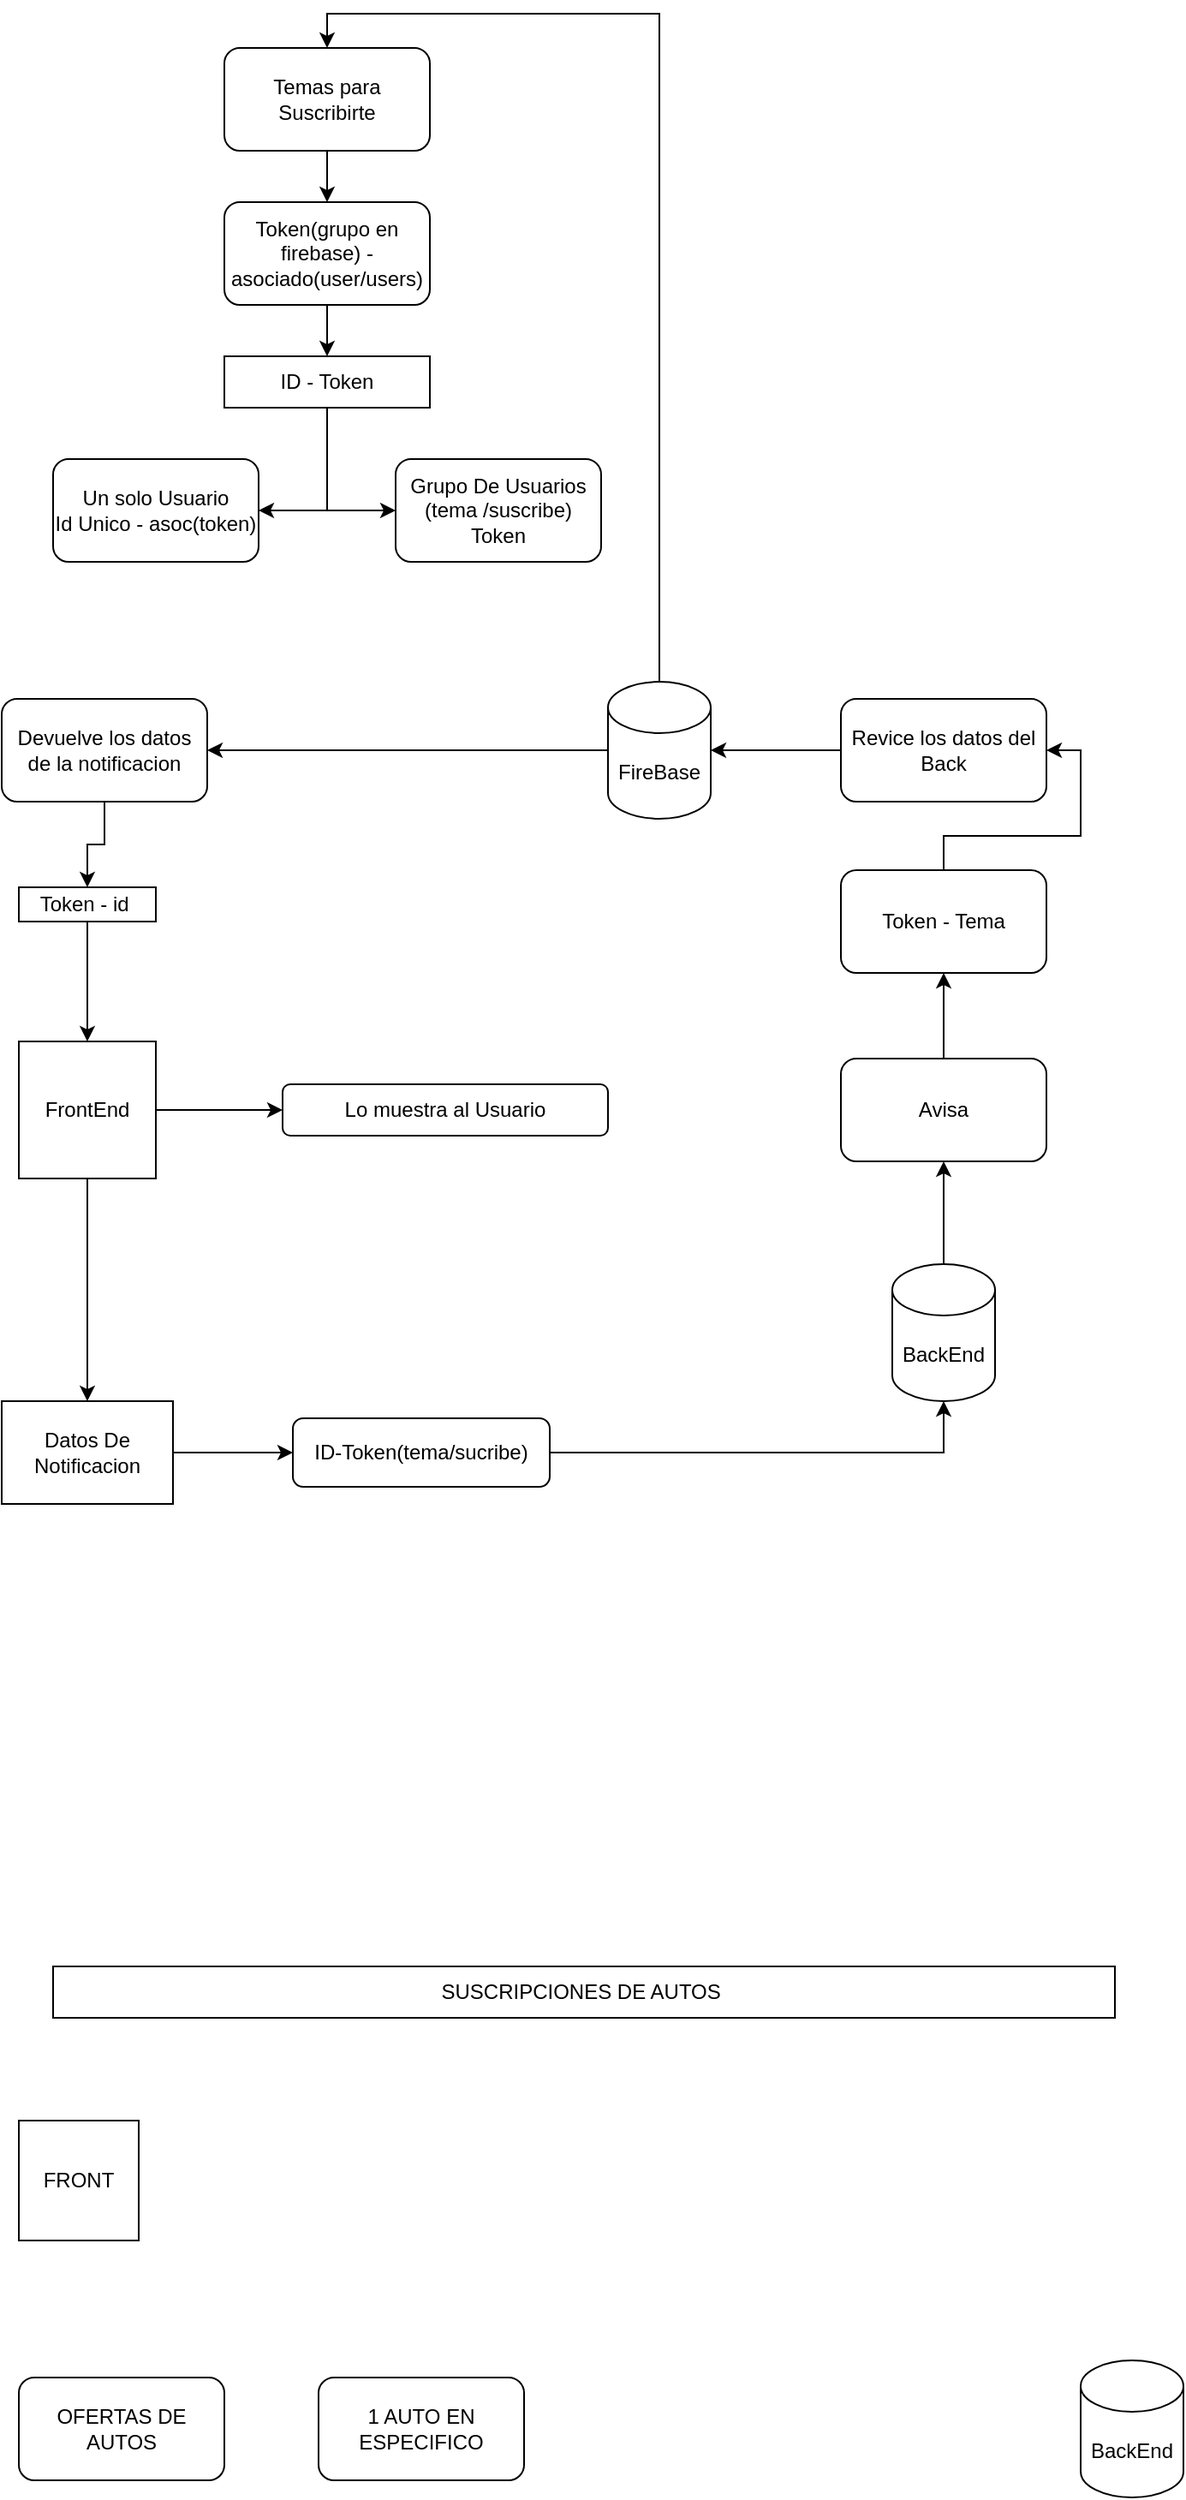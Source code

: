 <mxfile version="14.7.6" type="github">
  <diagram id="C5RBs43oDa-KdzZeNtuy" name="Page-1">
    <mxGraphModel dx="1422" dy="1941" grid="1" gridSize="10" guides="1" tooltips="1" connect="1" arrows="1" fold="1" page="1" pageScale="1" pageWidth="827" pageHeight="1169" math="0" shadow="0">
      <root>
        <mxCell id="WIyWlLk6GJQsqaUBKTNV-0" />
        <mxCell id="WIyWlLk6GJQsqaUBKTNV-1" parent="WIyWlLk6GJQsqaUBKTNV-0" />
        <mxCell id="sPBNxdajeekj3TMiFlpl-26" style="edgeStyle=orthogonalEdgeStyle;rounded=0;orthogonalLoop=1;jettySize=auto;html=1;exitX=0.5;exitY=1;exitDx=0;exitDy=0;entryX=0.5;entryY=0;entryDx=0;entryDy=0;" edge="1" parent="WIyWlLk6GJQsqaUBKTNV-1" source="sPBNxdajeekj3TMiFlpl-0" target="sPBNxdajeekj3TMiFlpl-25">
          <mxGeometry relative="1" as="geometry" />
        </mxCell>
        <mxCell id="sPBNxdajeekj3TMiFlpl-49" style="edgeStyle=orthogonalEdgeStyle;rounded=0;orthogonalLoop=1;jettySize=auto;html=1;exitX=1;exitY=0.5;exitDx=0;exitDy=0;" edge="1" parent="WIyWlLk6GJQsqaUBKTNV-1" source="sPBNxdajeekj3TMiFlpl-0" target="sPBNxdajeekj3TMiFlpl-48">
          <mxGeometry relative="1" as="geometry" />
        </mxCell>
        <mxCell id="sPBNxdajeekj3TMiFlpl-0" value="FrontEnd&lt;br&gt;" style="whiteSpace=wrap;html=1;aspect=fixed;" vertex="1" parent="WIyWlLk6GJQsqaUBKTNV-1">
          <mxGeometry x="40" y="230" width="80" height="80" as="geometry" />
        </mxCell>
        <mxCell id="sPBNxdajeekj3TMiFlpl-37" style="edgeStyle=orthogonalEdgeStyle;rounded=0;orthogonalLoop=1;jettySize=auto;html=1;exitX=0.5;exitY=0;exitDx=0;exitDy=0;exitPerimeter=0;entryX=0.5;entryY=0;entryDx=0;entryDy=0;" edge="1" parent="WIyWlLk6GJQsqaUBKTNV-1" source="sPBNxdajeekj3TMiFlpl-3" target="sPBNxdajeekj3TMiFlpl-14">
          <mxGeometry relative="1" as="geometry" />
        </mxCell>
        <mxCell id="sPBNxdajeekj3TMiFlpl-43" style="edgeStyle=orthogonalEdgeStyle;rounded=0;orthogonalLoop=1;jettySize=auto;html=1;" edge="1" parent="WIyWlLk6GJQsqaUBKTNV-1" source="sPBNxdajeekj3TMiFlpl-3" target="sPBNxdajeekj3TMiFlpl-42">
          <mxGeometry relative="1" as="geometry" />
        </mxCell>
        <mxCell id="sPBNxdajeekj3TMiFlpl-3" value="FireBase" style="shape=cylinder3;whiteSpace=wrap;html=1;boundedLbl=1;backgroundOutline=1;size=15;" vertex="1" parent="WIyWlLk6GJQsqaUBKTNV-1">
          <mxGeometry x="384" y="20" width="60" height="80" as="geometry" />
        </mxCell>
        <mxCell id="sPBNxdajeekj3TMiFlpl-33" style="edgeStyle=orthogonalEdgeStyle;rounded=0;orthogonalLoop=1;jettySize=auto;html=1;exitX=0.5;exitY=0;exitDx=0;exitDy=0;exitPerimeter=0;entryX=0.5;entryY=1;entryDx=0;entryDy=0;" edge="1" parent="WIyWlLk6GJQsqaUBKTNV-1" source="sPBNxdajeekj3TMiFlpl-4" target="sPBNxdajeekj3TMiFlpl-32">
          <mxGeometry relative="1" as="geometry" />
        </mxCell>
        <mxCell id="sPBNxdajeekj3TMiFlpl-4" value="BackEnd" style="shape=cylinder3;whiteSpace=wrap;html=1;boundedLbl=1;backgroundOutline=1;size=15;" vertex="1" parent="WIyWlLk6GJQsqaUBKTNV-1">
          <mxGeometry x="550" y="360" width="60" height="80" as="geometry" />
        </mxCell>
        <mxCell id="sPBNxdajeekj3TMiFlpl-5" value="Grupo De Usuarios&lt;br&gt;(tema /suscribe)&lt;br&gt;Token" style="rounded=1;whiteSpace=wrap;html=1;" vertex="1" parent="WIyWlLk6GJQsqaUBKTNV-1">
          <mxGeometry x="260" y="-110" width="120" height="60" as="geometry" />
        </mxCell>
        <mxCell id="sPBNxdajeekj3TMiFlpl-18" style="edgeStyle=orthogonalEdgeStyle;rounded=0;orthogonalLoop=1;jettySize=auto;html=1;entryX=1;entryY=0.5;entryDx=0;entryDy=0;" edge="1" parent="WIyWlLk6GJQsqaUBKTNV-1" source="sPBNxdajeekj3TMiFlpl-8" target="sPBNxdajeekj3TMiFlpl-10">
          <mxGeometry relative="1" as="geometry" />
        </mxCell>
        <mxCell id="sPBNxdajeekj3TMiFlpl-22" style="edgeStyle=orthogonalEdgeStyle;rounded=0;orthogonalLoop=1;jettySize=auto;html=1;exitX=0.5;exitY=1;exitDx=0;exitDy=0;entryX=0;entryY=0.5;entryDx=0;entryDy=0;" edge="1" parent="WIyWlLk6GJQsqaUBKTNV-1" source="sPBNxdajeekj3TMiFlpl-8" target="sPBNxdajeekj3TMiFlpl-5">
          <mxGeometry relative="1" as="geometry" />
        </mxCell>
        <mxCell id="sPBNxdajeekj3TMiFlpl-8" value="ID - Token" style="rounded=0;whiteSpace=wrap;html=1;" vertex="1" parent="WIyWlLk6GJQsqaUBKTNV-1">
          <mxGeometry x="160" y="-170" width="120" height="30" as="geometry" />
        </mxCell>
        <mxCell id="sPBNxdajeekj3TMiFlpl-10" value="Un solo Usuario&lt;br&gt;Id Unico - asoc(token)" style="rounded=1;whiteSpace=wrap;html=1;" vertex="1" parent="WIyWlLk6GJQsqaUBKTNV-1">
          <mxGeometry x="60" y="-110" width="120" height="60" as="geometry" />
        </mxCell>
        <mxCell id="sPBNxdajeekj3TMiFlpl-24" style="edgeStyle=orthogonalEdgeStyle;rounded=0;orthogonalLoop=1;jettySize=auto;html=1;exitX=0.5;exitY=1;exitDx=0;exitDy=0;entryX=0.5;entryY=0;entryDx=0;entryDy=0;" edge="1" parent="WIyWlLk6GJQsqaUBKTNV-1" source="sPBNxdajeekj3TMiFlpl-12" target="sPBNxdajeekj3TMiFlpl-8">
          <mxGeometry relative="1" as="geometry" />
        </mxCell>
        <mxCell id="sPBNxdajeekj3TMiFlpl-12" value="Token(grupo en firebase) - asociado(user/users)" style="rounded=1;whiteSpace=wrap;html=1;" vertex="1" parent="WIyWlLk6GJQsqaUBKTNV-1">
          <mxGeometry x="160" y="-260" width="120" height="60" as="geometry" />
        </mxCell>
        <mxCell id="sPBNxdajeekj3TMiFlpl-23" style="edgeStyle=orthogonalEdgeStyle;rounded=0;orthogonalLoop=1;jettySize=auto;html=1;exitX=0.5;exitY=1;exitDx=0;exitDy=0;entryX=0.5;entryY=0;entryDx=0;entryDy=0;" edge="1" parent="WIyWlLk6GJQsqaUBKTNV-1" source="sPBNxdajeekj3TMiFlpl-14" target="sPBNxdajeekj3TMiFlpl-12">
          <mxGeometry relative="1" as="geometry" />
        </mxCell>
        <mxCell id="sPBNxdajeekj3TMiFlpl-14" value="Temas para Suscribirte" style="rounded=1;whiteSpace=wrap;html=1;" vertex="1" parent="WIyWlLk6GJQsqaUBKTNV-1">
          <mxGeometry x="160" y="-350" width="120" height="60" as="geometry" />
        </mxCell>
        <mxCell id="sPBNxdajeekj3TMiFlpl-29" style="edgeStyle=orthogonalEdgeStyle;rounded=0;orthogonalLoop=1;jettySize=auto;html=1;entryX=0;entryY=0.5;entryDx=0;entryDy=0;" edge="1" parent="WIyWlLk6GJQsqaUBKTNV-1" source="sPBNxdajeekj3TMiFlpl-25" target="sPBNxdajeekj3TMiFlpl-28">
          <mxGeometry relative="1" as="geometry" />
        </mxCell>
        <mxCell id="sPBNxdajeekj3TMiFlpl-25" value="Datos De Notificacion" style="rounded=0;whiteSpace=wrap;html=1;" vertex="1" parent="WIyWlLk6GJQsqaUBKTNV-1">
          <mxGeometry x="30" y="440" width="100" height="60" as="geometry" />
        </mxCell>
        <mxCell id="sPBNxdajeekj3TMiFlpl-31" style="edgeStyle=orthogonalEdgeStyle;rounded=0;orthogonalLoop=1;jettySize=auto;html=1;entryX=0.5;entryY=1;entryDx=0;entryDy=0;entryPerimeter=0;" edge="1" parent="WIyWlLk6GJQsqaUBKTNV-1" source="sPBNxdajeekj3TMiFlpl-28" target="sPBNxdajeekj3TMiFlpl-4">
          <mxGeometry relative="1" as="geometry" />
        </mxCell>
        <mxCell id="sPBNxdajeekj3TMiFlpl-28" value="ID-Token(tema/sucribe)" style="rounded=1;whiteSpace=wrap;html=1;" vertex="1" parent="WIyWlLk6GJQsqaUBKTNV-1">
          <mxGeometry x="200" y="450" width="150" height="40" as="geometry" />
        </mxCell>
        <mxCell id="sPBNxdajeekj3TMiFlpl-35" style="edgeStyle=orthogonalEdgeStyle;rounded=0;orthogonalLoop=1;jettySize=auto;html=1;exitX=0.5;exitY=0;exitDx=0;exitDy=0;" edge="1" parent="WIyWlLk6GJQsqaUBKTNV-1" source="sPBNxdajeekj3TMiFlpl-32" target="sPBNxdajeekj3TMiFlpl-34">
          <mxGeometry relative="1" as="geometry" />
        </mxCell>
        <mxCell id="sPBNxdajeekj3TMiFlpl-32" value="Avisa" style="rounded=1;whiteSpace=wrap;html=1;" vertex="1" parent="WIyWlLk6GJQsqaUBKTNV-1">
          <mxGeometry x="520" y="240" width="120" height="60" as="geometry" />
        </mxCell>
        <mxCell id="sPBNxdajeekj3TMiFlpl-39" style="edgeStyle=orthogonalEdgeStyle;rounded=0;orthogonalLoop=1;jettySize=auto;html=1;entryX=1;entryY=0.5;entryDx=0;entryDy=0;" edge="1" parent="WIyWlLk6GJQsqaUBKTNV-1" source="sPBNxdajeekj3TMiFlpl-34" target="sPBNxdajeekj3TMiFlpl-38">
          <mxGeometry relative="1" as="geometry" />
        </mxCell>
        <mxCell id="sPBNxdajeekj3TMiFlpl-34" value="Token - Tema" style="rounded=1;whiteSpace=wrap;html=1;" vertex="1" parent="WIyWlLk6GJQsqaUBKTNV-1">
          <mxGeometry x="520" y="130" width="120" height="60" as="geometry" />
        </mxCell>
        <mxCell id="sPBNxdajeekj3TMiFlpl-40" style="edgeStyle=orthogonalEdgeStyle;rounded=0;orthogonalLoop=1;jettySize=auto;html=1;entryX=1;entryY=0.5;entryDx=0;entryDy=0;entryPerimeter=0;" edge="1" parent="WIyWlLk6GJQsqaUBKTNV-1" source="sPBNxdajeekj3TMiFlpl-38" target="sPBNxdajeekj3TMiFlpl-3">
          <mxGeometry relative="1" as="geometry" />
        </mxCell>
        <mxCell id="sPBNxdajeekj3TMiFlpl-38" value="Revice los datos del Back" style="rounded=1;whiteSpace=wrap;html=1;" vertex="1" parent="WIyWlLk6GJQsqaUBKTNV-1">
          <mxGeometry x="520" y="30" width="120" height="60" as="geometry" />
        </mxCell>
        <mxCell id="sPBNxdajeekj3TMiFlpl-46" style="edgeStyle=orthogonalEdgeStyle;rounded=0;orthogonalLoop=1;jettySize=auto;html=1;entryX=0.5;entryY=0;entryDx=0;entryDy=0;" edge="1" parent="WIyWlLk6GJQsqaUBKTNV-1" source="sPBNxdajeekj3TMiFlpl-42" target="sPBNxdajeekj3TMiFlpl-45">
          <mxGeometry relative="1" as="geometry" />
        </mxCell>
        <mxCell id="sPBNxdajeekj3TMiFlpl-42" value="Devuelve los datos de la notificacion" style="rounded=1;whiteSpace=wrap;html=1;" vertex="1" parent="WIyWlLk6GJQsqaUBKTNV-1">
          <mxGeometry x="30" y="30" width="120" height="60" as="geometry" />
        </mxCell>
        <mxCell id="sPBNxdajeekj3TMiFlpl-47" style="edgeStyle=orthogonalEdgeStyle;rounded=0;orthogonalLoop=1;jettySize=auto;html=1;" edge="1" parent="WIyWlLk6GJQsqaUBKTNV-1" source="sPBNxdajeekj3TMiFlpl-45" target="sPBNxdajeekj3TMiFlpl-0">
          <mxGeometry relative="1" as="geometry" />
        </mxCell>
        <mxCell id="sPBNxdajeekj3TMiFlpl-45" value="Token - id&amp;nbsp;" style="rounded=0;whiteSpace=wrap;html=1;" vertex="1" parent="WIyWlLk6GJQsqaUBKTNV-1">
          <mxGeometry x="40" y="140" width="80" height="20" as="geometry" />
        </mxCell>
        <mxCell id="sPBNxdajeekj3TMiFlpl-48" value="Lo muestra al Usuario" style="rounded=1;whiteSpace=wrap;html=1;" vertex="1" parent="WIyWlLk6GJQsqaUBKTNV-1">
          <mxGeometry x="194" y="255" width="190" height="30" as="geometry" />
        </mxCell>
        <mxCell id="sPBNxdajeekj3TMiFlpl-50" value="FRONT" style="whiteSpace=wrap;html=1;aspect=fixed;" vertex="1" parent="WIyWlLk6GJQsqaUBKTNV-1">
          <mxGeometry x="40" y="860" width="70" height="70" as="geometry" />
        </mxCell>
        <mxCell id="sPBNxdajeekj3TMiFlpl-51" value="SUSCRIPCIONES DE AUTOS&amp;nbsp;" style="rounded=0;whiteSpace=wrap;html=1;" vertex="1" parent="WIyWlLk6GJQsqaUBKTNV-1">
          <mxGeometry x="60" y="770" width="620" height="30" as="geometry" />
        </mxCell>
        <mxCell id="sPBNxdajeekj3TMiFlpl-52" value="OFERTAS DE AUTOS" style="rounded=1;whiteSpace=wrap;html=1;" vertex="1" parent="WIyWlLk6GJQsqaUBKTNV-1">
          <mxGeometry x="40" y="1010" width="120" height="60" as="geometry" />
        </mxCell>
        <mxCell id="sPBNxdajeekj3TMiFlpl-53" value="1 AUTO EN ESPECIFICO" style="rounded=1;whiteSpace=wrap;html=1;" vertex="1" parent="WIyWlLk6GJQsqaUBKTNV-1">
          <mxGeometry x="215" y="1010" width="120" height="60" as="geometry" />
        </mxCell>
        <mxCell id="sPBNxdajeekj3TMiFlpl-54" value="BackEnd" style="shape=cylinder3;whiteSpace=wrap;html=1;boundedLbl=1;backgroundOutline=1;size=15;" vertex="1" parent="WIyWlLk6GJQsqaUBKTNV-1">
          <mxGeometry x="660" y="1000" width="60" height="80" as="geometry" />
        </mxCell>
      </root>
    </mxGraphModel>
  </diagram>
</mxfile>
